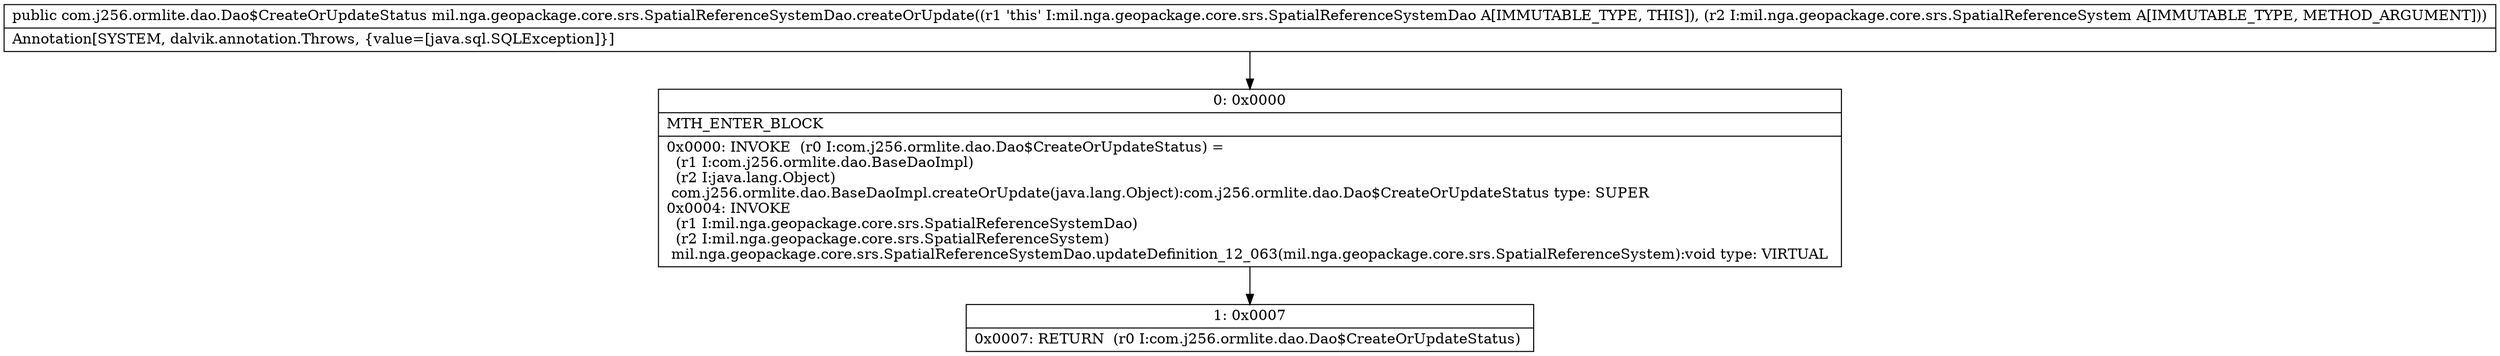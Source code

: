 digraph "CFG formil.nga.geopackage.core.srs.SpatialReferenceSystemDao.createOrUpdate(Lmil\/nga\/geopackage\/core\/srs\/SpatialReferenceSystem;)Lcom\/j256\/ormlite\/dao\/Dao$CreateOrUpdateStatus;" {
Node_0 [shape=record,label="{0\:\ 0x0000|MTH_ENTER_BLOCK\l|0x0000: INVOKE  (r0 I:com.j256.ormlite.dao.Dao$CreateOrUpdateStatus) = \l  (r1 I:com.j256.ormlite.dao.BaseDaoImpl)\l  (r2 I:java.lang.Object)\l com.j256.ormlite.dao.BaseDaoImpl.createOrUpdate(java.lang.Object):com.j256.ormlite.dao.Dao$CreateOrUpdateStatus type: SUPER \l0x0004: INVOKE  \l  (r1 I:mil.nga.geopackage.core.srs.SpatialReferenceSystemDao)\l  (r2 I:mil.nga.geopackage.core.srs.SpatialReferenceSystem)\l mil.nga.geopackage.core.srs.SpatialReferenceSystemDao.updateDefinition_12_063(mil.nga.geopackage.core.srs.SpatialReferenceSystem):void type: VIRTUAL \l}"];
Node_1 [shape=record,label="{1\:\ 0x0007|0x0007: RETURN  (r0 I:com.j256.ormlite.dao.Dao$CreateOrUpdateStatus) \l}"];
MethodNode[shape=record,label="{public com.j256.ormlite.dao.Dao$CreateOrUpdateStatus mil.nga.geopackage.core.srs.SpatialReferenceSystemDao.createOrUpdate((r1 'this' I:mil.nga.geopackage.core.srs.SpatialReferenceSystemDao A[IMMUTABLE_TYPE, THIS]), (r2 I:mil.nga.geopackage.core.srs.SpatialReferenceSystem A[IMMUTABLE_TYPE, METHOD_ARGUMENT]))  | Annotation[SYSTEM, dalvik.annotation.Throws, \{value=[java.sql.SQLException]\}]\l}"];
MethodNode -> Node_0;
Node_0 -> Node_1;
}


